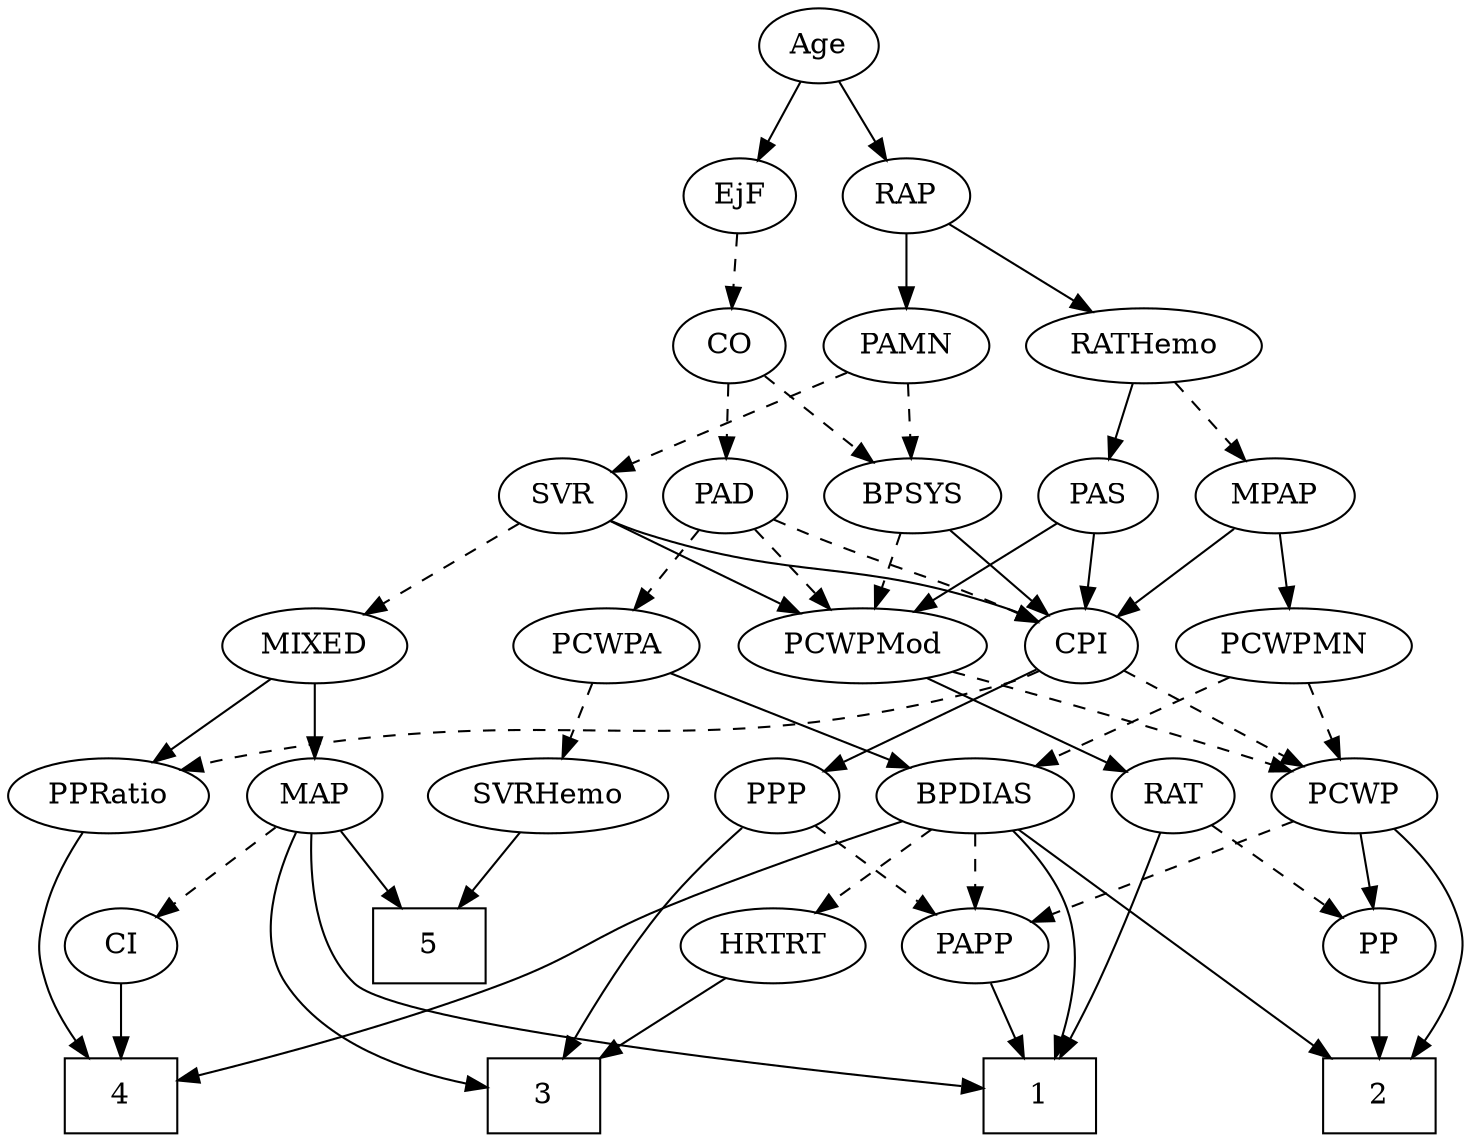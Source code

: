 strict digraph {
	graph [bb="0,0,705.65,540"];
	node [label="\N"];
	1	[height=0.5,
		pos="248,18",
		shape=box,
		width=0.75];
	2	[height=0.5,
		pos="82,18",
		shape=box,
		width=0.75];
	3	[height=0.5,
		pos="452,18",
		shape=box,
		width=0.75];
	4	[height=0.5,
		pos="655,18",
		shape=box,
		width=0.75];
	5	[height=0.5,
		pos="507,90",
		shape=box,
		width=0.75];
	Age	[height=0.5,
		pos="256,522",
		width=0.75];
	EjF	[height=0.5,
		pos="220,450",
		width=0.75];
	Age -> EjF	[pos="e,228.3,467.15 247.65,504.76 243.29,496.28 237.85,485.71 232.96,476.2",
		style=solid];
	RAP	[height=0.5,
		pos="297,450",
		width=0.77632];
	Age -> RAP	[pos="e,287.54,467.15 265.51,504.76 270.53,496.19 276.8,485.49 282.42,475.9",
		style=solid];
	CO	[height=0.5,
		pos="216,378",
		width=0.75];
	EjF -> CO	[pos="e,216.98,396.1 219.01,431.7 218.57,423.98 218.04,414.71 217.55,406.11",
		style=dashed];
	PAMN	[height=0.5,
		pos="297,378",
		width=1.011];
	RAP -> PAMN	[pos="e,297,396.1 297,431.7 297,423.98 297,414.71 297,406.11",
		style=solid];
	RATHemo	[height=0.5,
		pos="401,378",
		width=1.3721];
	RAP -> RATHemo	[pos="e,378.59,394.09 315.59,436.49 330.76,426.28 352.49,411.65 370.24,399.7",
		style=solid];
	MIXED	[height=0.5,
		pos="578,234",
		width=1.1193];
	MAP	[height=0.5,
		pos="578,162",
		width=0.84854];
	MIXED -> MAP	[pos="e,578,180.1 578,215.7 578,207.98 578,198.71 578,190.11",
		style=solid];
	PPRatio	[height=0.5,
		pos="666,162",
		width=1.1013];
	MIXED -> PPRatio	[pos="e,647.24,177.92 597.09,217.81 609.4,208.02 625.59,195.15 639.18,184.34",
		style=solid];
	MPAP	[height=0.5,
		pos="431,306",
		width=0.97491];
	CPI	[height=0.5,
		pos="466,234",
		width=0.75];
	MPAP -> CPI	[pos="e,457.77,251.47 439.29,288.41 443.44,280.13 448.54,269.92 453.17,260.66",
		style=solid];
	PCWPMN	[height=0.5,
		pos="269,234",
		width=1.3902];
	MPAP -> PCWPMN	[pos="e,299.66,248.25 404.97,293.75 379.07,282.56 338.95,265.23 309,252.28",
		style=solid];
	BPSYS	[height=0.5,
		pos="268,306",
		width=1.0471];
	BPSYS -> CPI	[pos="e,444.89,245.56 297.01,294.28 302.95,292.15 309.16,289.97 315,288 365.75,270.89 380.11,271.48 430,252 431.83,251.28 433.71,250.52 \
435.59,249.72",
		style=solid];
	PCWPMod	[height=0.5,
		pos="149,234",
		width=1.4443];
	BPSYS -> PCWPMod	[pos="e,174.35,249.91 245.06,291.5 227.48,281.17 202.97,266.75 183.1,255.06",
		style=dashed];
	PAD	[height=0.5,
		pos="184,306",
		width=0.79437];
	PAD -> CPI	[pos="e,445.45,245.87 205.54,293.96 210.52,291.74 215.87,289.59 221,288 311.03,260.09 340.12,280.38 430,252 431.93,251.39 433.89,250.7 \
435.84,249.95",
		style=dashed];
	PAD -> PCWPMod	[pos="e,157.48,251.96 175.71,288.41 171.62,280.25 166.61,270.22 162.03,261.07",
		style=dashed];
	PCWPA	[height=0.5,
		pos="379,234",
		width=1.1555];
	PAD -> PCWPA	[pos="e,347.05,245.67 206.14,294.36 210.99,292.16 216.14,289.93 221,288 223.83,286.88 291.49,264.24 337.34,248.91",
		style=dashed];
	CO -> BPSYS	[pos="e,255.77,323.47 227.54,361.46 234.02,352.74 242.26,341.65 249.61,331.76",
		style=dashed];
	CO -> PAD	[pos="e,191.53,323.47 208.42,360.41 204.63,352.13 199.97,341.92 195.73,332.66",
		style=dashed];
	PAS	[height=0.5,
		pos="351,306",
		width=0.75];
	PAS -> CPI	[pos="e,446.69,246.75 370.25,293.28 388.74,282.03 416.89,264.89 437.89,252.11",
		style=solid];
	PAS -> PCWPMod	[pos="e,188.08,245.89 329.88,294.46 325.05,292.2 319.89,289.92 315,288 276.35,272.78 231.41,258.64 198.05,248.8",
		style=solid];
	PAMN -> BPSYS	[pos="e,274.96,323.79 289.98,360.05 286.63,351.97 282.55,342.12 278.82,333.11",
		style=dashed];
	SVR	[height=0.5,
		pos="512,306",
		width=0.77632];
	PAMN -> SVR	[pos="e,490.34,317.67 325.08,366.18 330.97,364.03 337.16,361.87 343,360 400.91,341.44 417.85,344.76 475,324 476.89,323.31 478.82,322.57 \
480.76,321.78",
		style=dashed];
	RATHemo -> MPAP	[pos="e,423.8,323.79 408.26,360.05 411.73,351.97 415.95,342.12 419.81,333.11",
		style=dashed];
	RATHemo -> PAS	[pos="e,362.08,322.51 389.15,360.41 382.81,351.53 374.89,340.44 367.91,330.67",
		style=solid];
	PPP	[height=0.5,
		pos="384,162",
		width=0.75];
	CPI -> PPP	[pos="e,399.89,176.56 449.8,219.17 437.82,208.94 421.31,194.85 407.82,183.34",
		style=solid];
	CPI -> PPRatio	[pos="e,635.79,173.72 489.45,224.86 519.32,214.49 572.52,195.98 618,180 620.7,179.05 623.48,178.07 626.28,177.08",
		style=dashed];
	PCWP	[height=0.5,
		pos="202,162",
		width=0.97491];
	CPI -> PCWP	[pos="e,228.27,174.01 445.42,222.21 440.47,219.92 435.12,217.68 430,216 350.83,190.01 326.06,203.1 246,180 243.36,179.24 240.66,178.39 \
237.96,177.48",
		style=dashed];
	RAT	[height=0.5,
		pos="122,162",
		width=0.75827];
	RAT -> 1	[pos="e,220.77,35.754 129.72,144.66 139.14,125.8 156.39,94.503 177,72 187.28,60.773 200.23,50.305 212.24,41.687",
		style=solid];
	PP	[height=0.5,
		pos="27,90",
		width=0.75];
	RAT -> PP	[pos="e,44.468,103.87 104.13,147.83 89.576,137.11 68.841,121.83 52.535,109.82",
		style=dashed];
	SVR -> MIXED	[pos="e,563.11,250.8 526,290.15 534.77,280.85 546.25,268.67 556.2,258.12",
		style=dashed];
	SVR -> CPI	[pos="e,476.4,250.82 501.56,289.12 495.8,280.34 488.52,269.26 482.04,259.42",
		style=solid];
	SVR -> PCWPMod	[pos="e,186.88,246.42 490.89,294 485.8,291.72 480.29,289.54 475,288 360.86,254.83 326.41,276.01 210,252 205.64,251.1 201.14,250.06 196.64,\
248.95",
		style=solid];
	PCWPMod -> RAT	[pos="e,128.48,179.79 142.46,216.05 139.38,208.06 135.63,198.33 132.18,189.4",
		style=solid];
	PCWPMod -> PCWP	[pos="e,189.89,178.99 161.56,216.41 168.19,207.66 176.45,196.75 183.77,187.08",
		style=dashed];
	SVRHemo	[height=0.5,
		pos="479,162",
		width=1.3902];
	PCWPA -> SVRHemo	[pos="e,457.13,178.31 400.21,218.15 414.33,208.27 433.11,195.12 448.79,184.15",
		style=dashed];
	BPDIAS	[height=0.5,
		pos="297,162",
		width=1.1735];
	PCWPA -> BPDIAS	[pos="e,315.15,178.49 360.8,217.46 349.65,207.95 335.21,195.62 322.89,185.1",
		style=solid];
	PCWPMN -> BPDIAS	[pos="e,290.28,179.79 275.78,216.05 279.01,207.97 282.95,198.12 286.56,189.11",
		style=dashed];
	PCWPMN -> PCWP	[pos="e,216.99,178.67 253.46,216.76 244.71,207.62 233.64,196.06 224.01,186",
		style=dashed];
	SVRHemo -> 5	[pos="e,500.09,108.28 485.78,144.05 488.93,136.18 492.75,126.62 496.28,117.79",
		style=solid];
	BPDIAS -> 1	[pos="e,253.96,36.268 291.19,144.15 282.8,119.84 267.21,74.66 257.23,45.753",
		style=solid];
	BPDIAS -> 2	[pos="e,97.048,36.242 264.93,150.21 239.86,141 204.73,126.34 177,108 149.33,89.7 122.16,63.128 104.01,43.785",
		style=solid];
	BPDIAS -> 4	[pos="e,627.95,25.061 322,147.46 362.68,125.55 441.58,83.637 471,72 520.59,52.387 580.28,36.543 617.94,27.445",
		style=solid];
	PAPP	[height=0.5,
		pos="218,90",
		width=0.88464];
	BPDIAS -> PAPP	[pos="e,234.4,105.54 279.47,145.46 268.43,135.68 254.04,122.93 241.95,112.22",
		style=dashed];
	HRTRT	[height=0.5,
		pos="346,90",
		width=1.1013];
	BPDIAS -> HRTRT	[pos="e,334.47,107.47 308.61,144.41 314.59,135.87 322.01,125.28 328.65,115.79",
		style=dashed];
	MAP -> 1	[pos="e,275.24,22.363 576.19,143.68 573.1,123.27 564.82,89.9 543,72 523.23,55.788 359.99,33.236 285.19,23.63",
		style=solid];
	MAP -> 3	[pos="e,479.13,22.11 582.69,143.96 586.91,124.74 590.46,93.38 576,72 556.61,43.329 518.26,30.097 489.31,24.034",
		style=solid];
	MAP -> 5	[pos="e,524.28,108.04 562.94,146.15 553.84,137.18 542.01,125.52 531.58,115.23",
		style=solid];
	CI	[height=0.5,
		pos="655,90",
		width=0.75];
	MAP -> CI	[pos="e,639.59,105.01 593.95,146.5 604.94,136.51 619.71,123.09 631.96,111.94",
		style=dashed];
	PP -> 2	[pos="e,68.543,36.127 38.934,73.811 45.747,65.141 54.459,54.052 62.263,44.12",
		style=solid];
	PPP -> 3	[pos="e,443.66,36.425 391.8,144.71 403.4,120.49 425.31,74.731 439.26,45.609",
		style=solid];
	PPP -> PAPP	[pos="e,243.58,100.96 362.77,150.74 357.94,148.47 352.81,146.11 348,144 316.15,130 279.39,115.13 253.11,104.72",
		style=dashed];
	PPRatio -> 4	[pos="e,670.61,36.226 676.36,144.53 686.3,126.61 698.74,97.158 691,72 687.99,62.215 682.49,52.616 676.68,44.334",
		style=solid];
	PCWP -> 2	[pos="e,82.707,36.165 176.06,149.5 150.99,137.91 115.46,120.06 106,108 92.152,90.336 86.274,65.313 83.79,46.296",
		style=solid];
	PCWP -> PP	[pos="e,49.529,100.42 175,150.47 147.9,139.87 104.98,122.98 68,108 65.094,106.82 62.076,105.59 59.055,104.35",
		style=solid];
	PCWP -> PAPP	[pos="e,214.05,108.28 205.87,144.05 207.65,136.26 209.81,126.82 211.81,118.08",
		style=dashed];
	CI -> 4	[pos="e,655,36.104 655,71.697 655,63.983 655,54.712 655,46.112",
		style=solid];
	PAPP -> 1	[pos="e,240.52,36.447 225.11,72.411 228.52,64.454 232.69,54.722 236.53,45.756",
		style=solid];
	HRTRT -> 3	[pos="e,426.09,36.113 367.45,74.834 381.87,65.309 401.2,52.546 417.74,41.628",
		style=solid];
}
